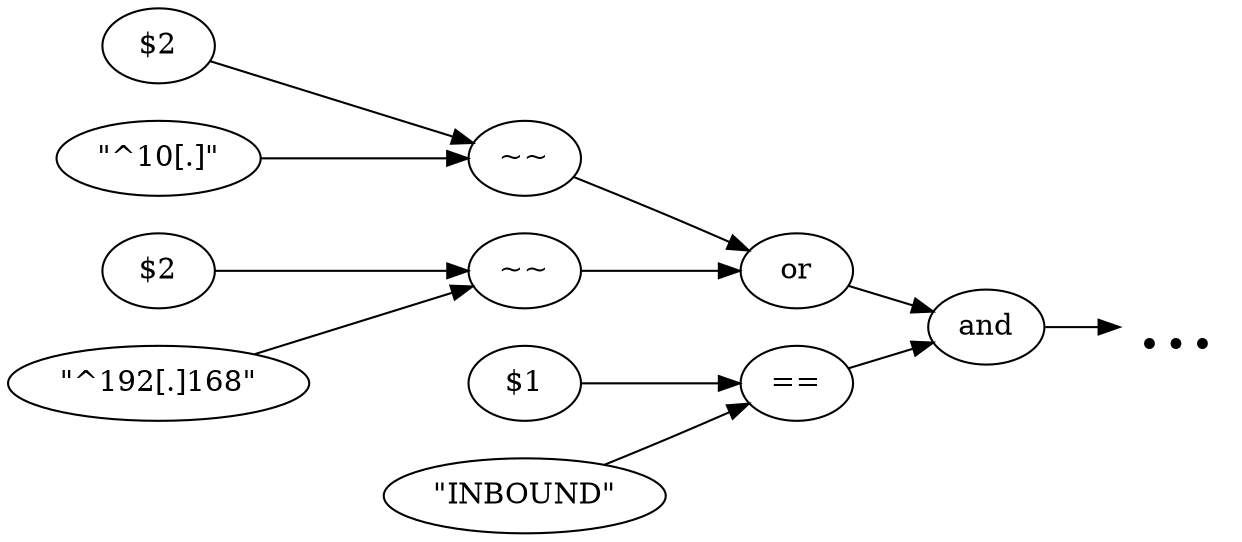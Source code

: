 #  hoq query fragment:
#	$1 == "INBOUND" and ($2 ~~ '^10[.]' or $2 ~~ '^192[.]168[.]')
#
#  hoq --dump:
#    AND
#      EQ_STRING
#        $1
#        "INBOUND"
#      OR
#        RE_MATCH
#          $2
#          "^10[.]'"
#        RE_MATCH
#          $2
#          "^192[.]168"

digraph G {

	graph [
		size="8.5,8.5"
		rankdir="LR"
	];
	"==" -> "and"
	"or" -> "and"
	ELLIPSE [
		label="..."
		fontsize=40
		shape="plaintext"
	]
	"and" -> ELLIPSE

	"$1" -> "=="
	"\"INBOUND\"" -> "=="

	RE_MATCH_1 [
		label="~~"
	];
	RE_MATCH_2 [
		label="~~"
	];

	RE_MATCH_1 -> "or"
	RE_MATCH_2 -> "or"

	DOLLAR2_1 [label="$2"]
	DOLLAR2_1 -> RE_MATCH_1
	"\"^10[.]\"" -> RE_MATCH_1

	DOLLAR2_2 [label="$2"]
	DOLLAR2_2 -> RE_MATCH_2
	"\"^192[.]168\"" -> RE_MATCH_2
}
